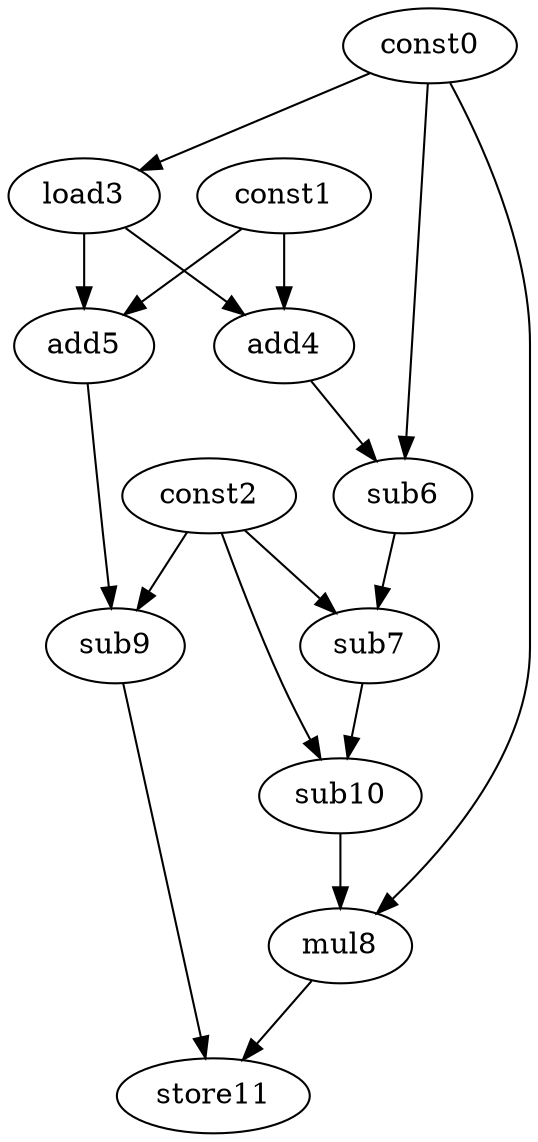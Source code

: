digraph G { 
const0[opcode=const]; 
const1[opcode=const]; 
const2[opcode=const]; 
load3[opcode=load]; 
add4[opcode=add]; 
add5[opcode=add]; 
sub6[opcode=sub]; 
sub7[opcode=sub]; 
mul8[opcode=mul]; 
sub9[opcode=sub]; 
sub10[opcode=sub]; 
store11[opcode=store]; 
const0->load3[operand=0];
const1->add4[operand=0];
load3->add4[operand=1];
const1->add5[operand=0];
load3->add5[operand=1];
const0->sub6[operand=0];
add4->sub6[operand=1];
const2->sub9[operand=0];
add5->sub9[operand=1];
const2->sub7[operand=0];
sub6->sub7[operand=1];
const2->sub10[operand=0];
sub7->sub10[operand=1];
const0->mul8[operand=0];
sub10->mul8[operand=1];
mul8->store11[operand=0];
sub9->store11[operand=1];
}

